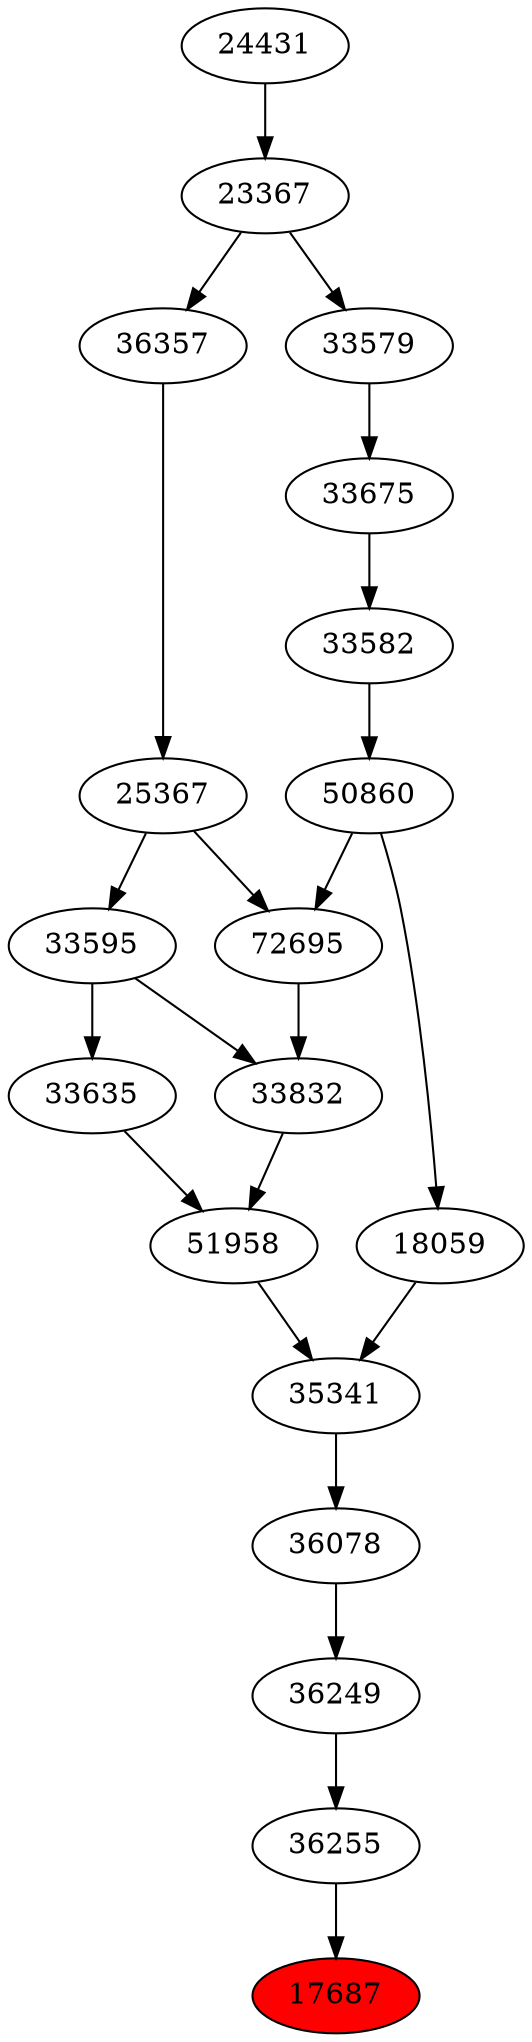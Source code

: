 strict digraph{ 
17687 [label="17687" fillcolor=red style=filled]
36255 -> 17687
36255 [label="36255"]
36249 -> 36255
36249 [label="36249"]
36078 -> 36249
36078 [label="36078"]
35341 -> 36078
35341 [label="35341"]
51958 -> 35341
18059 -> 35341
51958 [label="51958"]
33832 -> 51958
33635 -> 51958
18059 [label="18059"]
50860 -> 18059
33832 [label="33832"]
72695 -> 33832
33595 -> 33832
33635 [label="33635"]
33595 -> 33635
50860 [label="50860"]
33582 -> 50860
72695 [label="72695"]
50860 -> 72695
25367 -> 72695
33595 [label="33595"]
25367 -> 33595
33582 [label="33582"]
33675 -> 33582
25367 [label="25367"]
36357 -> 25367
33675 [label="33675"]
33579 -> 33675
36357 [label="36357"]
23367 -> 36357
33579 [label="33579"]
23367 -> 33579
23367 [label="23367"]
24431 -> 23367
24431 [label="24431"]
}